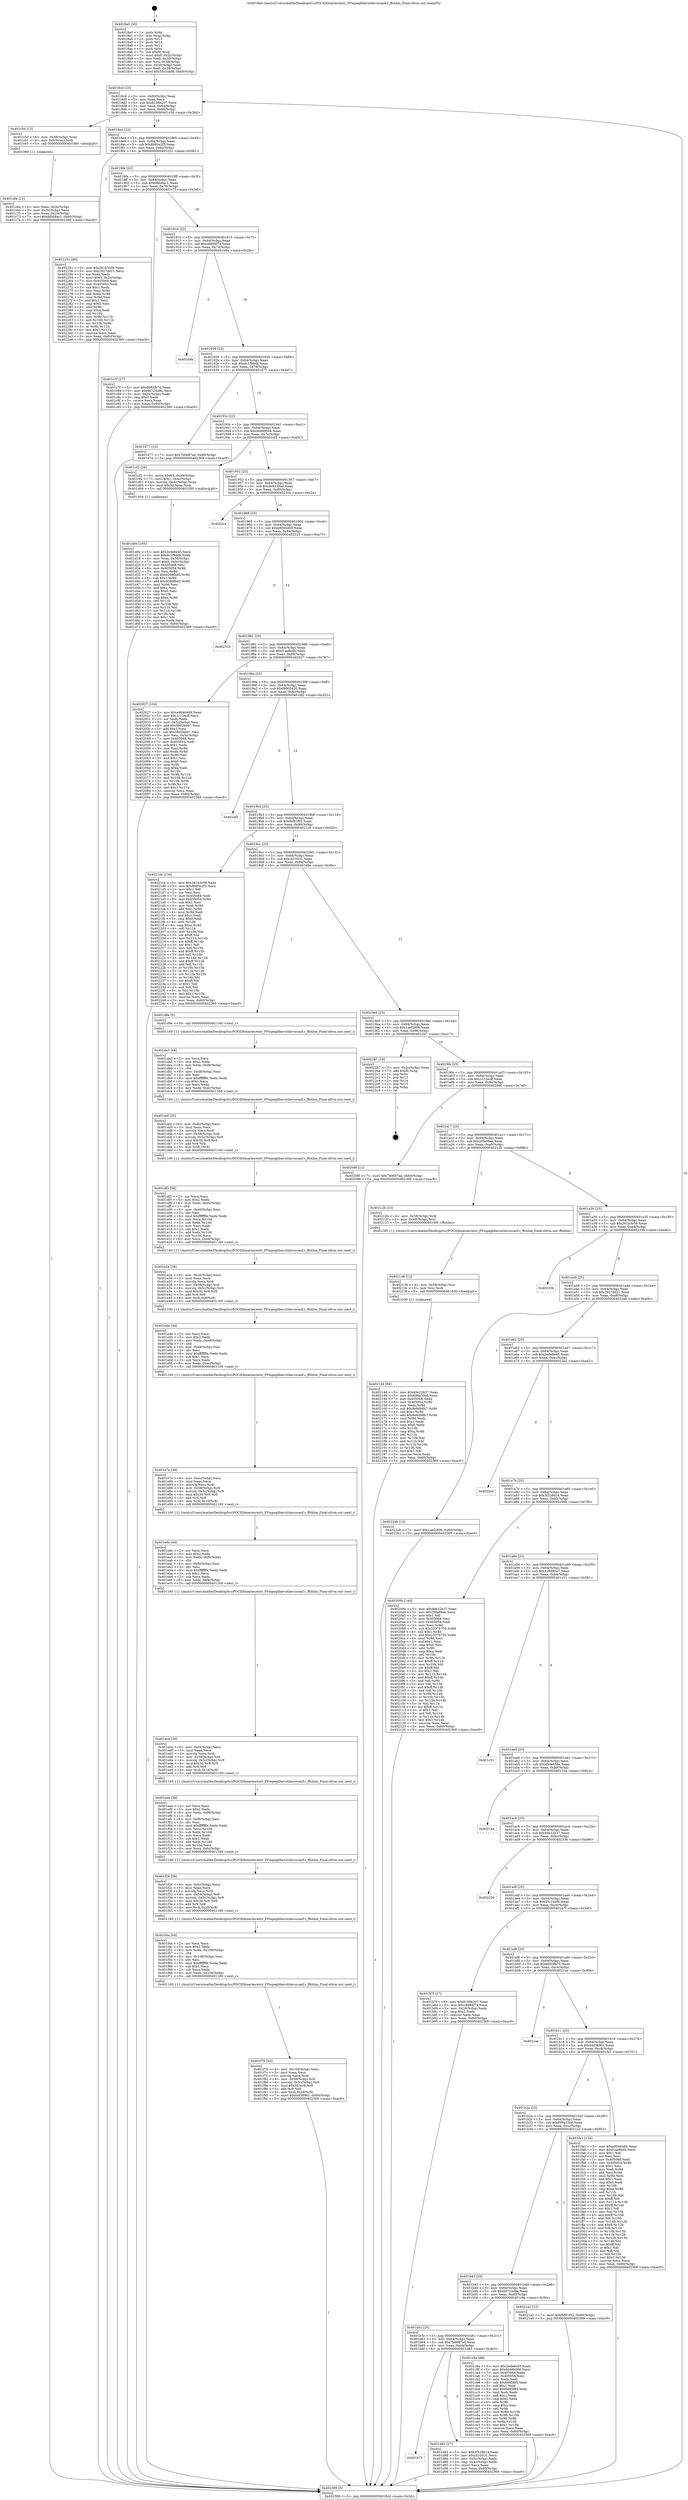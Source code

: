 digraph "0x4018a0" {
  label = "0x4018a0 (/mnt/c/Users/mathe/Desktop/tcc/POCII/binaries/extr_FFmpeglibavutilavsscanf.c_ffshlim_Final-ollvm.out::main(0))"
  labelloc = "t"
  node[shape=record]

  Entry [label="",width=0.3,height=0.3,shape=circle,fillcolor=black,style=filled]
  "0x4018cd" [label="{
     0x4018cd [23]\l
     | [instrs]\l
     &nbsp;&nbsp;0x4018cd \<+3\>: mov -0x60(%rbp),%eax\l
     &nbsp;&nbsp;0x4018d0 \<+2\>: mov %eax,%ecx\l
     &nbsp;&nbsp;0x4018d2 \<+6\>: sub $0x8108e207,%ecx\l
     &nbsp;&nbsp;0x4018d8 \<+3\>: mov %eax,-0x64(%rbp)\l
     &nbsp;&nbsp;0x4018db \<+3\>: mov %ecx,-0x68(%rbp)\l
     &nbsp;&nbsp;0x4018de \<+6\>: je 0000000000401c5d \<main+0x3bd\>\l
  }"]
  "0x401c5d" [label="{
     0x401c5d [13]\l
     | [instrs]\l
     &nbsp;&nbsp;0x401c5d \<+4\>: mov -0x38(%rbp),%rax\l
     &nbsp;&nbsp;0x401c61 \<+4\>: mov 0x8(%rax),%rdi\l
     &nbsp;&nbsp;0x401c65 \<+5\>: call 0000000000401060 \<atoi@plt\>\l
     | [calls]\l
     &nbsp;&nbsp;0x401060 \{1\} (unknown)\l
  }"]
  "0x4018e4" [label="{
     0x4018e4 [22]\l
     | [instrs]\l
     &nbsp;&nbsp;0x4018e4 \<+5\>: jmp 00000000004018e9 \<main+0x49\>\l
     &nbsp;&nbsp;0x4018e9 \<+3\>: mov -0x64(%rbp),%eax\l
     &nbsp;&nbsp;0x4018ec \<+5\>: sub $0x8983e2f3,%eax\l
     &nbsp;&nbsp;0x4018f1 \<+3\>: mov %eax,-0x6c(%rbp)\l
     &nbsp;&nbsp;0x4018f4 \<+6\>: je 0000000000402251 \<main+0x9b1\>\l
  }"]
  Exit [label="",width=0.3,height=0.3,shape=circle,fillcolor=black,style=filled,peripheries=2]
  "0x402251" [label="{
     0x402251 [90]\l
     | [instrs]\l
     &nbsp;&nbsp;0x402251 \<+5\>: mov $0x261b3c09,%eax\l
     &nbsp;&nbsp;0x402256 \<+5\>: mov $0x2927dd21,%ecx\l
     &nbsp;&nbsp;0x40225b \<+2\>: xor %edx,%edx\l
     &nbsp;&nbsp;0x40225d \<+7\>: movl $0x0,-0x2c(%rbp)\l
     &nbsp;&nbsp;0x402264 \<+7\>: mov 0x405068,%esi\l
     &nbsp;&nbsp;0x40226b \<+7\>: mov 0x405054,%edi\l
     &nbsp;&nbsp;0x402272 \<+3\>: sub $0x1,%edx\l
     &nbsp;&nbsp;0x402275 \<+3\>: mov %esi,%r8d\l
     &nbsp;&nbsp;0x402278 \<+3\>: add %edx,%r8d\l
     &nbsp;&nbsp;0x40227b \<+4\>: imul %r8d,%esi\l
     &nbsp;&nbsp;0x40227f \<+3\>: and $0x1,%esi\l
     &nbsp;&nbsp;0x402282 \<+3\>: cmp $0x0,%esi\l
     &nbsp;&nbsp;0x402285 \<+4\>: sete %r9b\l
     &nbsp;&nbsp;0x402289 \<+3\>: cmp $0xa,%edi\l
     &nbsp;&nbsp;0x40228c \<+4\>: setl %r10b\l
     &nbsp;&nbsp;0x402290 \<+3\>: mov %r9b,%r11b\l
     &nbsp;&nbsp;0x402293 \<+3\>: and %r10b,%r11b\l
     &nbsp;&nbsp;0x402296 \<+3\>: xor %r10b,%r9b\l
     &nbsp;&nbsp;0x402299 \<+3\>: or %r9b,%r11b\l
     &nbsp;&nbsp;0x40229c \<+4\>: test $0x1,%r11b\l
     &nbsp;&nbsp;0x4022a0 \<+3\>: cmovne %ecx,%eax\l
     &nbsp;&nbsp;0x4022a3 \<+3\>: mov %eax,-0x60(%rbp)\l
     &nbsp;&nbsp;0x4022a6 \<+5\>: jmp 0000000000402369 \<main+0xac9\>\l
  }"]
  "0x4018fa" [label="{
     0x4018fa [22]\l
     | [instrs]\l
     &nbsp;&nbsp;0x4018fa \<+5\>: jmp 00000000004018ff \<main+0x5f\>\l
     &nbsp;&nbsp;0x4018ff \<+3\>: mov -0x64(%rbp),%eax\l
     &nbsp;&nbsp;0x401902 \<+5\>: sub $0xbfbb8ac1,%eax\l
     &nbsp;&nbsp;0x401907 \<+3\>: mov %eax,-0x70(%rbp)\l
     &nbsp;&nbsp;0x40190a \<+6\>: je 0000000000401c7f \<main+0x3df\>\l
  }"]
  "0x402144" [label="{
     0x402144 [94]\l
     | [instrs]\l
     &nbsp;&nbsp;0x402144 \<+5\>: mov $0x49e22b37,%eax\l
     &nbsp;&nbsp;0x402149 \<+5\>: mov $0x696a33cd,%ecx\l
     &nbsp;&nbsp;0x40214e \<+7\>: mov 0x405068,%edx\l
     &nbsp;&nbsp;0x402155 \<+8\>: mov 0x405054,%r8d\l
     &nbsp;&nbsp;0x40215d \<+3\>: mov %edx,%r9d\l
     &nbsp;&nbsp;0x402160 \<+7\>: sub $0x8e8d98b7,%r9d\l
     &nbsp;&nbsp;0x402167 \<+4\>: sub $0x1,%r9d\l
     &nbsp;&nbsp;0x40216b \<+7\>: add $0x8e8d98b7,%r9d\l
     &nbsp;&nbsp;0x402172 \<+4\>: imul %r9d,%edx\l
     &nbsp;&nbsp;0x402176 \<+3\>: and $0x1,%edx\l
     &nbsp;&nbsp;0x402179 \<+3\>: cmp $0x0,%edx\l
     &nbsp;&nbsp;0x40217c \<+4\>: sete %r10b\l
     &nbsp;&nbsp;0x402180 \<+4\>: cmp $0xa,%r8d\l
     &nbsp;&nbsp;0x402184 \<+4\>: setl %r11b\l
     &nbsp;&nbsp;0x402188 \<+3\>: mov %r10b,%bl\l
     &nbsp;&nbsp;0x40218b \<+3\>: and %r11b,%bl\l
     &nbsp;&nbsp;0x40218e \<+3\>: xor %r11b,%r10b\l
     &nbsp;&nbsp;0x402191 \<+3\>: or %r10b,%bl\l
     &nbsp;&nbsp;0x402194 \<+3\>: test $0x1,%bl\l
     &nbsp;&nbsp;0x402197 \<+3\>: cmovne %ecx,%eax\l
     &nbsp;&nbsp;0x40219a \<+3\>: mov %eax,-0x60(%rbp)\l
     &nbsp;&nbsp;0x40219d \<+5\>: jmp 0000000000402369 \<main+0xac9\>\l
  }"]
  "0x401c7f" [label="{
     0x401c7f [27]\l
     | [instrs]\l
     &nbsp;&nbsp;0x401c7f \<+5\>: mov $0x6083fb70,%eax\l
     &nbsp;&nbsp;0x401c84 \<+5\>: mov $0x6d724d9e,%ecx\l
     &nbsp;&nbsp;0x401c89 \<+3\>: mov -0x24(%rbp),%edx\l
     &nbsp;&nbsp;0x401c8c \<+3\>: cmp $0x0,%edx\l
     &nbsp;&nbsp;0x401c8f \<+3\>: cmove %ecx,%eax\l
     &nbsp;&nbsp;0x401c92 \<+3\>: mov %eax,-0x60(%rbp)\l
     &nbsp;&nbsp;0x401c95 \<+5\>: jmp 0000000000402369 \<main+0xac9\>\l
  }"]
  "0x401910" [label="{
     0x401910 [22]\l
     | [instrs]\l
     &nbsp;&nbsp;0x401910 \<+5\>: jmp 0000000000401915 \<main+0x75\>\l
     &nbsp;&nbsp;0x401915 \<+3\>: mov -0x64(%rbp),%eax\l
     &nbsp;&nbsp;0x401918 \<+5\>: sub $0xc8888f74,%eax\l
     &nbsp;&nbsp;0x40191d \<+3\>: mov %eax,-0x74(%rbp)\l
     &nbsp;&nbsp;0x401920 \<+6\>: je 0000000000401b9a \<main+0x2fa\>\l
  }"]
  "0x402138" [label="{
     0x402138 [12]\l
     | [instrs]\l
     &nbsp;&nbsp;0x402138 \<+4\>: mov -0x58(%rbp),%rsi\l
     &nbsp;&nbsp;0x40213c \<+3\>: mov %rsi,%rdi\l
     &nbsp;&nbsp;0x40213f \<+5\>: call 0000000000401030 \<free@plt\>\l
     | [calls]\l
     &nbsp;&nbsp;0x401030 \{1\} (unknown)\l
  }"]
  "0x401b9a" [label="{
     0x401b9a\l
  }", style=dashed]
  "0x401926" [label="{
     0x401926 [22]\l
     | [instrs]\l
     &nbsp;&nbsp;0x401926 \<+5\>: jmp 000000000040192b \<main+0x8b\>\l
     &nbsp;&nbsp;0x40192b \<+3\>: mov -0x64(%rbp),%eax\l
     &nbsp;&nbsp;0x40192e \<+5\>: sub $0xdc1f9ddb,%eax\l
     &nbsp;&nbsp;0x401933 \<+3\>: mov %eax,-0x78(%rbp)\l
     &nbsp;&nbsp;0x401936 \<+6\>: je 0000000000401d77 \<main+0x4d7\>\l
  }"]
  "0x401f76" [label="{
     0x401f76 [43]\l
     | [instrs]\l
     &nbsp;&nbsp;0x401f76 \<+6\>: mov -0x104(%rbp),%ecx\l
     &nbsp;&nbsp;0x401f7c \<+3\>: imul %eax,%ecx\l
     &nbsp;&nbsp;0x401f7f \<+3\>: movslq %ecx,%rdi\l
     &nbsp;&nbsp;0x401f82 \<+4\>: mov -0x58(%rbp),%r8\l
     &nbsp;&nbsp;0x401f86 \<+4\>: movslq -0x5c(%rbp),%r9\l
     &nbsp;&nbsp;0x401f8a \<+4\>: imul $0x30,%r9,%r9\l
     &nbsp;&nbsp;0x401f8e \<+3\>: add %r9,%r8\l
     &nbsp;&nbsp;0x401f91 \<+4\>: mov %rdi,0x28(%r8)\l
     &nbsp;&nbsp;0x401f95 \<+7\>: movl $0x64f38961,-0x60(%rbp)\l
     &nbsp;&nbsp;0x401f9c \<+5\>: jmp 0000000000402369 \<main+0xac9\>\l
  }"]
  "0x401d77" [label="{
     0x401d77 [12]\l
     | [instrs]\l
     &nbsp;&nbsp;0x401d77 \<+7\>: movl $0x7b0687ad,-0x60(%rbp)\l
     &nbsp;&nbsp;0x401d7e \<+5\>: jmp 0000000000402369 \<main+0xac9\>\l
  }"]
  "0x40193c" [label="{
     0x40193c [22]\l
     | [instrs]\l
     &nbsp;&nbsp;0x40193c \<+5\>: jmp 0000000000401941 \<main+0xa1\>\l
     &nbsp;&nbsp;0x401941 \<+3\>: mov -0x64(%rbp),%eax\l
     &nbsp;&nbsp;0x401944 \<+5\>: sub $0xdd48b008,%eax\l
     &nbsp;&nbsp;0x401949 \<+3\>: mov %eax,-0x7c(%rbp)\l
     &nbsp;&nbsp;0x40194c \<+6\>: je 0000000000401cf2 \<main+0x452\>\l
  }"]
  "0x401f4a" [label="{
     0x401f4a [44]\l
     | [instrs]\l
     &nbsp;&nbsp;0x401f4a \<+2\>: xor %ecx,%ecx\l
     &nbsp;&nbsp;0x401f4c \<+5\>: mov $0x2,%edx\l
     &nbsp;&nbsp;0x401f51 \<+6\>: mov %edx,-0x100(%rbp)\l
     &nbsp;&nbsp;0x401f57 \<+1\>: cltd\l
     &nbsp;&nbsp;0x401f58 \<+6\>: mov -0x100(%rbp),%esi\l
     &nbsp;&nbsp;0x401f5e \<+2\>: idiv %esi\l
     &nbsp;&nbsp;0x401f60 \<+6\>: imul $0xfffffffe,%edx,%edx\l
     &nbsp;&nbsp;0x401f66 \<+3\>: sub $0x1,%ecx\l
     &nbsp;&nbsp;0x401f69 \<+2\>: sub %ecx,%edx\l
     &nbsp;&nbsp;0x401f6b \<+6\>: mov %edx,-0x104(%rbp)\l
     &nbsp;&nbsp;0x401f71 \<+5\>: call 0000000000401160 \<next_i\>\l
     | [calls]\l
     &nbsp;&nbsp;0x401160 \{1\} (/mnt/c/Users/mathe/Desktop/tcc/POCII/binaries/extr_FFmpeglibavutilavsscanf.c_ffshlim_Final-ollvm.out::next_i)\l
  }"]
  "0x401cf2" [label="{
     0x401cf2 [28]\l
     | [instrs]\l
     &nbsp;&nbsp;0x401cf2 \<+8\>: movq $0x64,-0x48(%rbp)\l
     &nbsp;&nbsp;0x401cfa \<+7\>: movl $0x1,-0x4c(%rbp)\l
     &nbsp;&nbsp;0x401d01 \<+4\>: movslq -0x4c(%rbp),%rax\l
     &nbsp;&nbsp;0x401d05 \<+4\>: imul $0x30,%rax,%rdi\l
     &nbsp;&nbsp;0x401d09 \<+5\>: call 0000000000401050 \<malloc@plt\>\l
     | [calls]\l
     &nbsp;&nbsp;0x401050 \{1\} (unknown)\l
  }"]
  "0x401952" [label="{
     0x401952 [22]\l
     | [instrs]\l
     &nbsp;&nbsp;0x401952 \<+5\>: jmp 0000000000401957 \<main+0xb7\>\l
     &nbsp;&nbsp;0x401957 \<+3\>: mov -0x64(%rbp),%eax\l
     &nbsp;&nbsp;0x40195a \<+5\>: sub $0xde9336ad,%eax\l
     &nbsp;&nbsp;0x40195f \<+3\>: mov %eax,-0x80(%rbp)\l
     &nbsp;&nbsp;0x401962 \<+6\>: je 00000000004022ca \<main+0xa2a\>\l
  }"]
  "0x401f26" [label="{
     0x401f26 [36]\l
     | [instrs]\l
     &nbsp;&nbsp;0x401f26 \<+6\>: mov -0xfc(%rbp),%ecx\l
     &nbsp;&nbsp;0x401f2c \<+3\>: imul %eax,%ecx\l
     &nbsp;&nbsp;0x401f2f \<+3\>: movslq %ecx,%rdi\l
     &nbsp;&nbsp;0x401f32 \<+4\>: mov -0x58(%rbp),%r8\l
     &nbsp;&nbsp;0x401f36 \<+4\>: movslq -0x5c(%rbp),%r9\l
     &nbsp;&nbsp;0x401f3a \<+4\>: imul $0x30,%r9,%r9\l
     &nbsp;&nbsp;0x401f3e \<+3\>: add %r9,%r8\l
     &nbsp;&nbsp;0x401f41 \<+4\>: mov %rdi,0x20(%r8)\l
     &nbsp;&nbsp;0x401f45 \<+5\>: call 0000000000401160 \<next_i\>\l
     | [calls]\l
     &nbsp;&nbsp;0x401160 \{1\} (/mnt/c/Users/mathe/Desktop/tcc/POCII/binaries/extr_FFmpeglibavutilavsscanf.c_ffshlim_Final-ollvm.out::next_i)\l
  }"]
  "0x4022ca" [label="{
     0x4022ca\l
  }", style=dashed]
  "0x401968" [label="{
     0x401968 [25]\l
     | [instrs]\l
     &nbsp;&nbsp;0x401968 \<+5\>: jmp 000000000040196d \<main+0xcd\>\l
     &nbsp;&nbsp;0x40196d \<+3\>: mov -0x64(%rbp),%eax\l
     &nbsp;&nbsp;0x401970 \<+5\>: sub $0xe8046469,%eax\l
     &nbsp;&nbsp;0x401975 \<+6\>: mov %eax,-0x84(%rbp)\l
     &nbsp;&nbsp;0x40197b \<+6\>: je 0000000000402315 \<main+0xa75\>\l
  }"]
  "0x401eee" [label="{
     0x401eee [56]\l
     | [instrs]\l
     &nbsp;&nbsp;0x401eee \<+2\>: xor %ecx,%ecx\l
     &nbsp;&nbsp;0x401ef0 \<+5\>: mov $0x2,%edx\l
     &nbsp;&nbsp;0x401ef5 \<+6\>: mov %edx,-0xf8(%rbp)\l
     &nbsp;&nbsp;0x401efb \<+1\>: cltd\l
     &nbsp;&nbsp;0x401efc \<+6\>: mov -0xf8(%rbp),%esi\l
     &nbsp;&nbsp;0x401f02 \<+2\>: idiv %esi\l
     &nbsp;&nbsp;0x401f04 \<+6\>: imul $0xfffffffe,%edx,%edx\l
     &nbsp;&nbsp;0x401f0a \<+3\>: mov %ecx,%r10d\l
     &nbsp;&nbsp;0x401f0d \<+3\>: sub %edx,%r10d\l
     &nbsp;&nbsp;0x401f10 \<+2\>: mov %ecx,%edx\l
     &nbsp;&nbsp;0x401f12 \<+3\>: sub $0x1,%edx\l
     &nbsp;&nbsp;0x401f15 \<+3\>: add %edx,%r10d\l
     &nbsp;&nbsp;0x401f18 \<+3\>: sub %r10d,%ecx\l
     &nbsp;&nbsp;0x401f1b \<+6\>: mov %ecx,-0xfc(%rbp)\l
     &nbsp;&nbsp;0x401f21 \<+5\>: call 0000000000401160 \<next_i\>\l
     | [calls]\l
     &nbsp;&nbsp;0x401160 \{1\} (/mnt/c/Users/mathe/Desktop/tcc/POCII/binaries/extr_FFmpeglibavutilavsscanf.c_ffshlim_Final-ollvm.out::next_i)\l
  }"]
  "0x402315" [label="{
     0x402315\l
  }", style=dashed]
  "0x401981" [label="{
     0x401981 [25]\l
     | [instrs]\l
     &nbsp;&nbsp;0x401981 \<+5\>: jmp 0000000000401986 \<main+0xe6\>\l
     &nbsp;&nbsp;0x401986 \<+3\>: mov -0x64(%rbp),%eax\l
     &nbsp;&nbsp;0x401989 \<+5\>: sub $0xf1ae8e4b,%eax\l
     &nbsp;&nbsp;0x40198e \<+6\>: mov %eax,-0x88(%rbp)\l
     &nbsp;&nbsp;0x401994 \<+6\>: je 0000000000402027 \<main+0x787\>\l
  }"]
  "0x401eca" [label="{
     0x401eca [36]\l
     | [instrs]\l
     &nbsp;&nbsp;0x401eca \<+6\>: mov -0xf4(%rbp),%ecx\l
     &nbsp;&nbsp;0x401ed0 \<+3\>: imul %eax,%ecx\l
     &nbsp;&nbsp;0x401ed3 \<+3\>: movslq %ecx,%rdi\l
     &nbsp;&nbsp;0x401ed6 \<+4\>: mov -0x58(%rbp),%r8\l
     &nbsp;&nbsp;0x401eda \<+4\>: movslq -0x5c(%rbp),%r9\l
     &nbsp;&nbsp;0x401ede \<+4\>: imul $0x30,%r9,%r9\l
     &nbsp;&nbsp;0x401ee2 \<+3\>: add %r9,%r8\l
     &nbsp;&nbsp;0x401ee5 \<+4\>: mov %rdi,0x18(%r8)\l
     &nbsp;&nbsp;0x401ee9 \<+5\>: call 0000000000401160 \<next_i\>\l
     | [calls]\l
     &nbsp;&nbsp;0x401160 \{1\} (/mnt/c/Users/mathe/Desktop/tcc/POCII/binaries/extr_FFmpeglibavutilavsscanf.c_ffshlim_Final-ollvm.out::next_i)\l
  }"]
  "0x402027" [label="{
     0x402027 [104]\l
     | [instrs]\l
     &nbsp;&nbsp;0x402027 \<+5\>: mov $0xe8046469,%eax\l
     &nbsp;&nbsp;0x40202c \<+5\>: mov $0x1c12ecff,%ecx\l
     &nbsp;&nbsp;0x402031 \<+2\>: xor %edx,%edx\l
     &nbsp;&nbsp;0x402033 \<+3\>: mov -0x5c(%rbp),%esi\l
     &nbsp;&nbsp;0x402036 \<+6\>: add $0x5b02bbb7,%esi\l
     &nbsp;&nbsp;0x40203c \<+3\>: add $0x1,%esi\l
     &nbsp;&nbsp;0x40203f \<+6\>: sub $0x5b02bbb7,%esi\l
     &nbsp;&nbsp;0x402045 \<+3\>: mov %esi,-0x5c(%rbp)\l
     &nbsp;&nbsp;0x402048 \<+7\>: mov 0x405068,%esi\l
     &nbsp;&nbsp;0x40204f \<+7\>: mov 0x405054,%edi\l
     &nbsp;&nbsp;0x402056 \<+3\>: sub $0x1,%edx\l
     &nbsp;&nbsp;0x402059 \<+3\>: mov %esi,%r8d\l
     &nbsp;&nbsp;0x40205c \<+3\>: add %edx,%r8d\l
     &nbsp;&nbsp;0x40205f \<+4\>: imul %r8d,%esi\l
     &nbsp;&nbsp;0x402063 \<+3\>: and $0x1,%esi\l
     &nbsp;&nbsp;0x402066 \<+3\>: cmp $0x0,%esi\l
     &nbsp;&nbsp;0x402069 \<+4\>: sete %r9b\l
     &nbsp;&nbsp;0x40206d \<+3\>: cmp $0xa,%edi\l
     &nbsp;&nbsp;0x402070 \<+4\>: setl %r10b\l
     &nbsp;&nbsp;0x402074 \<+3\>: mov %r9b,%r11b\l
     &nbsp;&nbsp;0x402077 \<+3\>: and %r10b,%r11b\l
     &nbsp;&nbsp;0x40207a \<+3\>: xor %r10b,%r9b\l
     &nbsp;&nbsp;0x40207d \<+3\>: or %r9b,%r11b\l
     &nbsp;&nbsp;0x402080 \<+4\>: test $0x1,%r11b\l
     &nbsp;&nbsp;0x402084 \<+3\>: cmovne %ecx,%eax\l
     &nbsp;&nbsp;0x402087 \<+3\>: mov %eax,-0x60(%rbp)\l
     &nbsp;&nbsp;0x40208a \<+5\>: jmp 0000000000402369 \<main+0xac9\>\l
  }"]
  "0x40199a" [label="{
     0x40199a [25]\l
     | [instrs]\l
     &nbsp;&nbsp;0x40199a \<+5\>: jmp 000000000040199f \<main+0xff\>\l
     &nbsp;&nbsp;0x40199f \<+3\>: mov -0x64(%rbp),%eax\l
     &nbsp;&nbsp;0x4019a2 \<+5\>: sub $0xf9905420,%eax\l
     &nbsp;&nbsp;0x4019a7 \<+6\>: mov %eax,-0x8c(%rbp)\l
     &nbsp;&nbsp;0x4019ad \<+6\>: je 0000000000401bf2 \<main+0x352\>\l
  }"]
  "0x401e9e" [label="{
     0x401e9e [44]\l
     | [instrs]\l
     &nbsp;&nbsp;0x401e9e \<+2\>: xor %ecx,%ecx\l
     &nbsp;&nbsp;0x401ea0 \<+5\>: mov $0x2,%edx\l
     &nbsp;&nbsp;0x401ea5 \<+6\>: mov %edx,-0xf0(%rbp)\l
     &nbsp;&nbsp;0x401eab \<+1\>: cltd\l
     &nbsp;&nbsp;0x401eac \<+6\>: mov -0xf0(%rbp),%esi\l
     &nbsp;&nbsp;0x401eb2 \<+2\>: idiv %esi\l
     &nbsp;&nbsp;0x401eb4 \<+6\>: imul $0xfffffffe,%edx,%edx\l
     &nbsp;&nbsp;0x401eba \<+3\>: sub $0x1,%ecx\l
     &nbsp;&nbsp;0x401ebd \<+2\>: sub %ecx,%edx\l
     &nbsp;&nbsp;0x401ebf \<+6\>: mov %edx,-0xf4(%rbp)\l
     &nbsp;&nbsp;0x401ec5 \<+5\>: call 0000000000401160 \<next_i\>\l
     | [calls]\l
     &nbsp;&nbsp;0x401160 \{1\} (/mnt/c/Users/mathe/Desktop/tcc/POCII/binaries/extr_FFmpeglibavutilavsscanf.c_ffshlim_Final-ollvm.out::next_i)\l
  }"]
  "0x401bf2" [label="{
     0x401bf2\l
  }", style=dashed]
  "0x4019b3" [label="{
     0x4019b3 [25]\l
     | [instrs]\l
     &nbsp;&nbsp;0x4019b3 \<+5\>: jmp 00000000004019b8 \<main+0x118\>\l
     &nbsp;&nbsp;0x4019b8 \<+3\>: mov -0x64(%rbp),%eax\l
     &nbsp;&nbsp;0x4019bb \<+5\>: sub $0xfbf81f02,%eax\l
     &nbsp;&nbsp;0x4019c0 \<+6\>: mov %eax,-0x90(%rbp)\l
     &nbsp;&nbsp;0x4019c6 \<+6\>: je 00000000004021cb \<main+0x92b\>\l
  }"]
  "0x401e7a" [label="{
     0x401e7a [36]\l
     | [instrs]\l
     &nbsp;&nbsp;0x401e7a \<+6\>: mov -0xec(%rbp),%ecx\l
     &nbsp;&nbsp;0x401e80 \<+3\>: imul %eax,%ecx\l
     &nbsp;&nbsp;0x401e83 \<+3\>: movslq %ecx,%rdi\l
     &nbsp;&nbsp;0x401e86 \<+4\>: mov -0x58(%rbp),%r8\l
     &nbsp;&nbsp;0x401e8a \<+4\>: movslq -0x5c(%rbp),%r9\l
     &nbsp;&nbsp;0x401e8e \<+4\>: imul $0x30,%r9,%r9\l
     &nbsp;&nbsp;0x401e92 \<+3\>: add %r9,%r8\l
     &nbsp;&nbsp;0x401e95 \<+4\>: mov %rdi,0x10(%r8)\l
     &nbsp;&nbsp;0x401e99 \<+5\>: call 0000000000401160 \<next_i\>\l
     | [calls]\l
     &nbsp;&nbsp;0x401160 \{1\} (/mnt/c/Users/mathe/Desktop/tcc/POCII/binaries/extr_FFmpeglibavutilavsscanf.c_ffshlim_Final-ollvm.out::next_i)\l
  }"]
  "0x4021cb" [label="{
     0x4021cb [134]\l
     | [instrs]\l
     &nbsp;&nbsp;0x4021cb \<+5\>: mov $0x261b3c09,%eax\l
     &nbsp;&nbsp;0x4021d0 \<+5\>: mov $0x8983e2f3,%ecx\l
     &nbsp;&nbsp;0x4021d5 \<+2\>: mov $0x1,%dl\l
     &nbsp;&nbsp;0x4021d7 \<+2\>: xor %esi,%esi\l
     &nbsp;&nbsp;0x4021d9 \<+7\>: mov 0x405068,%edi\l
     &nbsp;&nbsp;0x4021e0 \<+8\>: mov 0x405054,%r8d\l
     &nbsp;&nbsp;0x4021e8 \<+3\>: sub $0x1,%esi\l
     &nbsp;&nbsp;0x4021eb \<+3\>: mov %edi,%r9d\l
     &nbsp;&nbsp;0x4021ee \<+3\>: add %esi,%r9d\l
     &nbsp;&nbsp;0x4021f1 \<+4\>: imul %r9d,%edi\l
     &nbsp;&nbsp;0x4021f5 \<+3\>: and $0x1,%edi\l
     &nbsp;&nbsp;0x4021f8 \<+3\>: cmp $0x0,%edi\l
     &nbsp;&nbsp;0x4021fb \<+4\>: sete %r10b\l
     &nbsp;&nbsp;0x4021ff \<+4\>: cmp $0xa,%r8d\l
     &nbsp;&nbsp;0x402203 \<+4\>: setl %r11b\l
     &nbsp;&nbsp;0x402207 \<+3\>: mov %r10b,%bl\l
     &nbsp;&nbsp;0x40220a \<+3\>: xor $0xff,%bl\l
     &nbsp;&nbsp;0x40220d \<+3\>: mov %r11b,%r14b\l
     &nbsp;&nbsp;0x402210 \<+4\>: xor $0xff,%r14b\l
     &nbsp;&nbsp;0x402214 \<+3\>: xor $0x1,%dl\l
     &nbsp;&nbsp;0x402217 \<+3\>: mov %bl,%r15b\l
     &nbsp;&nbsp;0x40221a \<+4\>: and $0xff,%r15b\l
     &nbsp;&nbsp;0x40221e \<+3\>: and %dl,%r10b\l
     &nbsp;&nbsp;0x402221 \<+3\>: mov %r14b,%r12b\l
     &nbsp;&nbsp;0x402224 \<+4\>: and $0xff,%r12b\l
     &nbsp;&nbsp;0x402228 \<+3\>: and %dl,%r11b\l
     &nbsp;&nbsp;0x40222b \<+3\>: or %r10b,%r15b\l
     &nbsp;&nbsp;0x40222e \<+3\>: or %r11b,%r12b\l
     &nbsp;&nbsp;0x402231 \<+3\>: xor %r12b,%r15b\l
     &nbsp;&nbsp;0x402234 \<+3\>: or %r14b,%bl\l
     &nbsp;&nbsp;0x402237 \<+3\>: xor $0xff,%bl\l
     &nbsp;&nbsp;0x40223a \<+3\>: or $0x1,%dl\l
     &nbsp;&nbsp;0x40223d \<+2\>: and %dl,%bl\l
     &nbsp;&nbsp;0x40223f \<+3\>: or %bl,%r15b\l
     &nbsp;&nbsp;0x402242 \<+4\>: test $0x1,%r15b\l
     &nbsp;&nbsp;0x402246 \<+3\>: cmovne %ecx,%eax\l
     &nbsp;&nbsp;0x402249 \<+3\>: mov %eax,-0x60(%rbp)\l
     &nbsp;&nbsp;0x40224c \<+5\>: jmp 0000000000402369 \<main+0xac9\>\l
  }"]
  "0x4019cc" [label="{
     0x4019cc [25]\l
     | [instrs]\l
     &nbsp;&nbsp;0x4019cc \<+5\>: jmp 00000000004019d1 \<main+0x131\>\l
     &nbsp;&nbsp;0x4019d1 \<+3\>: mov -0x64(%rbp),%eax\l
     &nbsp;&nbsp;0x4019d4 \<+5\>: sub $0xcb10531,%eax\l
     &nbsp;&nbsp;0x4019d9 \<+6\>: mov %eax,-0x94(%rbp)\l
     &nbsp;&nbsp;0x4019df \<+6\>: je 0000000000401d9e \<main+0x4fe\>\l
  }"]
  "0x401e4e" [label="{
     0x401e4e [44]\l
     | [instrs]\l
     &nbsp;&nbsp;0x401e4e \<+2\>: xor %ecx,%ecx\l
     &nbsp;&nbsp;0x401e50 \<+5\>: mov $0x2,%edx\l
     &nbsp;&nbsp;0x401e55 \<+6\>: mov %edx,-0xe8(%rbp)\l
     &nbsp;&nbsp;0x401e5b \<+1\>: cltd\l
     &nbsp;&nbsp;0x401e5c \<+6\>: mov -0xe8(%rbp),%esi\l
     &nbsp;&nbsp;0x401e62 \<+2\>: idiv %esi\l
     &nbsp;&nbsp;0x401e64 \<+6\>: imul $0xfffffffe,%edx,%edx\l
     &nbsp;&nbsp;0x401e6a \<+3\>: sub $0x1,%ecx\l
     &nbsp;&nbsp;0x401e6d \<+2\>: sub %ecx,%edx\l
     &nbsp;&nbsp;0x401e6f \<+6\>: mov %edx,-0xec(%rbp)\l
     &nbsp;&nbsp;0x401e75 \<+5\>: call 0000000000401160 \<next_i\>\l
     | [calls]\l
     &nbsp;&nbsp;0x401160 \{1\} (/mnt/c/Users/mathe/Desktop/tcc/POCII/binaries/extr_FFmpeglibavutilavsscanf.c_ffshlim_Final-ollvm.out::next_i)\l
  }"]
  "0x401d9e" [label="{
     0x401d9e [5]\l
     | [instrs]\l
     &nbsp;&nbsp;0x401d9e \<+5\>: call 0000000000401160 \<next_i\>\l
     | [calls]\l
     &nbsp;&nbsp;0x401160 \{1\} (/mnt/c/Users/mathe/Desktop/tcc/POCII/binaries/extr_FFmpeglibavutilavsscanf.c_ffshlim_Final-ollvm.out::next_i)\l
  }"]
  "0x4019e5" [label="{
     0x4019e5 [25]\l
     | [instrs]\l
     &nbsp;&nbsp;0x4019e5 \<+5\>: jmp 00000000004019ea \<main+0x14a\>\l
     &nbsp;&nbsp;0x4019ea \<+3\>: mov -0x64(%rbp),%eax\l
     &nbsp;&nbsp;0x4019ed \<+5\>: sub $0x1aef2806,%eax\l
     &nbsp;&nbsp;0x4019f2 \<+6\>: mov %eax,-0x98(%rbp)\l
     &nbsp;&nbsp;0x4019f8 \<+6\>: je 00000000004022b7 \<main+0xa17\>\l
  }"]
  "0x401e2a" [label="{
     0x401e2a [36]\l
     | [instrs]\l
     &nbsp;&nbsp;0x401e2a \<+6\>: mov -0xe4(%rbp),%ecx\l
     &nbsp;&nbsp;0x401e30 \<+3\>: imul %eax,%ecx\l
     &nbsp;&nbsp;0x401e33 \<+3\>: movslq %ecx,%rdi\l
     &nbsp;&nbsp;0x401e36 \<+4\>: mov -0x58(%rbp),%r8\l
     &nbsp;&nbsp;0x401e3a \<+4\>: movslq -0x5c(%rbp),%r9\l
     &nbsp;&nbsp;0x401e3e \<+4\>: imul $0x30,%r9,%r9\l
     &nbsp;&nbsp;0x401e42 \<+3\>: add %r9,%r8\l
     &nbsp;&nbsp;0x401e45 \<+4\>: mov %rdi,0x8(%r8)\l
     &nbsp;&nbsp;0x401e49 \<+5\>: call 0000000000401160 \<next_i\>\l
     | [calls]\l
     &nbsp;&nbsp;0x401160 \{1\} (/mnt/c/Users/mathe/Desktop/tcc/POCII/binaries/extr_FFmpeglibavutilavsscanf.c_ffshlim_Final-ollvm.out::next_i)\l
  }"]
  "0x4022b7" [label="{
     0x4022b7 [19]\l
     | [instrs]\l
     &nbsp;&nbsp;0x4022b7 \<+3\>: mov -0x2c(%rbp),%eax\l
     &nbsp;&nbsp;0x4022ba \<+7\>: add $0xf0,%rsp\l
     &nbsp;&nbsp;0x4022c1 \<+1\>: pop %rbx\l
     &nbsp;&nbsp;0x4022c2 \<+2\>: pop %r12\l
     &nbsp;&nbsp;0x4022c4 \<+2\>: pop %r14\l
     &nbsp;&nbsp;0x4022c6 \<+2\>: pop %r15\l
     &nbsp;&nbsp;0x4022c8 \<+1\>: pop %rbp\l
     &nbsp;&nbsp;0x4022c9 \<+1\>: ret\l
  }"]
  "0x4019fe" [label="{
     0x4019fe [25]\l
     | [instrs]\l
     &nbsp;&nbsp;0x4019fe \<+5\>: jmp 0000000000401a03 \<main+0x163\>\l
     &nbsp;&nbsp;0x401a03 \<+3\>: mov -0x64(%rbp),%eax\l
     &nbsp;&nbsp;0x401a06 \<+5\>: sub $0x1c12ecff,%eax\l
     &nbsp;&nbsp;0x401a0b \<+6\>: mov %eax,-0x9c(%rbp)\l
     &nbsp;&nbsp;0x401a11 \<+6\>: je 000000000040208f \<main+0x7ef\>\l
  }"]
  "0x401df2" [label="{
     0x401df2 [56]\l
     | [instrs]\l
     &nbsp;&nbsp;0x401df2 \<+2\>: xor %ecx,%ecx\l
     &nbsp;&nbsp;0x401df4 \<+5\>: mov $0x2,%edx\l
     &nbsp;&nbsp;0x401df9 \<+6\>: mov %edx,-0xe0(%rbp)\l
     &nbsp;&nbsp;0x401dff \<+1\>: cltd\l
     &nbsp;&nbsp;0x401e00 \<+6\>: mov -0xe0(%rbp),%esi\l
     &nbsp;&nbsp;0x401e06 \<+2\>: idiv %esi\l
     &nbsp;&nbsp;0x401e08 \<+6\>: imul $0xfffffffe,%edx,%edx\l
     &nbsp;&nbsp;0x401e0e \<+3\>: mov %ecx,%r10d\l
     &nbsp;&nbsp;0x401e11 \<+3\>: sub %edx,%r10d\l
     &nbsp;&nbsp;0x401e14 \<+2\>: mov %ecx,%edx\l
     &nbsp;&nbsp;0x401e16 \<+3\>: sub $0x1,%edx\l
     &nbsp;&nbsp;0x401e19 \<+3\>: add %edx,%r10d\l
     &nbsp;&nbsp;0x401e1c \<+3\>: sub %r10d,%ecx\l
     &nbsp;&nbsp;0x401e1f \<+6\>: mov %ecx,-0xe4(%rbp)\l
     &nbsp;&nbsp;0x401e25 \<+5\>: call 0000000000401160 \<next_i\>\l
     | [calls]\l
     &nbsp;&nbsp;0x401160 \{1\} (/mnt/c/Users/mathe/Desktop/tcc/POCII/binaries/extr_FFmpeglibavutilavsscanf.c_ffshlim_Final-ollvm.out::next_i)\l
  }"]
  "0x40208f" [label="{
     0x40208f [12]\l
     | [instrs]\l
     &nbsp;&nbsp;0x40208f \<+7\>: movl $0x7b0687ad,-0x60(%rbp)\l
     &nbsp;&nbsp;0x402096 \<+5\>: jmp 0000000000402369 \<main+0xac9\>\l
  }"]
  "0x401a17" [label="{
     0x401a17 [25]\l
     | [instrs]\l
     &nbsp;&nbsp;0x401a17 \<+5\>: jmp 0000000000401a1c \<main+0x17c\>\l
     &nbsp;&nbsp;0x401a1c \<+3\>: mov -0x64(%rbp),%eax\l
     &nbsp;&nbsp;0x401a1f \<+5\>: sub $0x20fa88ee,%eax\l
     &nbsp;&nbsp;0x401a24 \<+6\>: mov %eax,-0xa0(%rbp)\l
     &nbsp;&nbsp;0x401a2a \<+6\>: je 000000000040212b \<main+0x88b\>\l
  }"]
  "0x401dcf" [label="{
     0x401dcf [35]\l
     | [instrs]\l
     &nbsp;&nbsp;0x401dcf \<+6\>: mov -0xdc(%rbp),%ecx\l
     &nbsp;&nbsp;0x401dd5 \<+3\>: imul %eax,%ecx\l
     &nbsp;&nbsp;0x401dd8 \<+3\>: movslq %ecx,%rdi\l
     &nbsp;&nbsp;0x401ddb \<+4\>: mov -0x58(%rbp),%r8\l
     &nbsp;&nbsp;0x401ddf \<+4\>: movslq -0x5c(%rbp),%r9\l
     &nbsp;&nbsp;0x401de3 \<+4\>: imul $0x30,%r9,%r9\l
     &nbsp;&nbsp;0x401de7 \<+3\>: add %r9,%r8\l
     &nbsp;&nbsp;0x401dea \<+3\>: mov %rdi,(%r8)\l
     &nbsp;&nbsp;0x401ded \<+5\>: call 0000000000401160 \<next_i\>\l
     | [calls]\l
     &nbsp;&nbsp;0x401160 \{1\} (/mnt/c/Users/mathe/Desktop/tcc/POCII/binaries/extr_FFmpeglibavutilavsscanf.c_ffshlim_Final-ollvm.out::next_i)\l
  }"]
  "0x40212b" [label="{
     0x40212b [13]\l
     | [instrs]\l
     &nbsp;&nbsp;0x40212b \<+4\>: mov -0x58(%rbp),%rdi\l
     &nbsp;&nbsp;0x40212f \<+4\>: mov -0x48(%rbp),%rsi\l
     &nbsp;&nbsp;0x402133 \<+5\>: call 00000000004015f0 \<ffshlim\>\l
     | [calls]\l
     &nbsp;&nbsp;0x4015f0 \{1\} (/mnt/c/Users/mathe/Desktop/tcc/POCII/binaries/extr_FFmpeglibavutilavsscanf.c_ffshlim_Final-ollvm.out::ffshlim)\l
  }"]
  "0x401a30" [label="{
     0x401a30 [25]\l
     | [instrs]\l
     &nbsp;&nbsp;0x401a30 \<+5\>: jmp 0000000000401a35 \<main+0x195\>\l
     &nbsp;&nbsp;0x401a35 \<+3\>: mov -0x64(%rbp),%eax\l
     &nbsp;&nbsp;0x401a38 \<+5\>: sub $0x261b3c09,%eax\l
     &nbsp;&nbsp;0x401a3d \<+6\>: mov %eax,-0xa4(%rbp)\l
     &nbsp;&nbsp;0x401a43 \<+6\>: je 000000000040235b \<main+0xabb\>\l
  }"]
  "0x401da3" [label="{
     0x401da3 [44]\l
     | [instrs]\l
     &nbsp;&nbsp;0x401da3 \<+2\>: xor %ecx,%ecx\l
     &nbsp;&nbsp;0x401da5 \<+5\>: mov $0x2,%edx\l
     &nbsp;&nbsp;0x401daa \<+6\>: mov %edx,-0xd8(%rbp)\l
     &nbsp;&nbsp;0x401db0 \<+1\>: cltd\l
     &nbsp;&nbsp;0x401db1 \<+6\>: mov -0xd8(%rbp),%esi\l
     &nbsp;&nbsp;0x401db7 \<+2\>: idiv %esi\l
     &nbsp;&nbsp;0x401db9 \<+6\>: imul $0xfffffffe,%edx,%edx\l
     &nbsp;&nbsp;0x401dbf \<+3\>: sub $0x1,%ecx\l
     &nbsp;&nbsp;0x401dc2 \<+2\>: sub %ecx,%edx\l
     &nbsp;&nbsp;0x401dc4 \<+6\>: mov %edx,-0xdc(%rbp)\l
     &nbsp;&nbsp;0x401dca \<+5\>: call 0000000000401160 \<next_i\>\l
     | [calls]\l
     &nbsp;&nbsp;0x401160 \{1\} (/mnt/c/Users/mathe/Desktop/tcc/POCII/binaries/extr_FFmpeglibavutilavsscanf.c_ffshlim_Final-ollvm.out::next_i)\l
  }"]
  "0x40235b" [label="{
     0x40235b\l
  }", style=dashed]
  "0x401a49" [label="{
     0x401a49 [25]\l
     | [instrs]\l
     &nbsp;&nbsp;0x401a49 \<+5\>: jmp 0000000000401a4e \<main+0x1ae\>\l
     &nbsp;&nbsp;0x401a4e \<+3\>: mov -0x64(%rbp),%eax\l
     &nbsp;&nbsp;0x401a51 \<+5\>: sub $0x2927dd21,%eax\l
     &nbsp;&nbsp;0x401a56 \<+6\>: mov %eax,-0xa8(%rbp)\l
     &nbsp;&nbsp;0x401a5c \<+6\>: je 00000000004022ab \<main+0xa0b\>\l
  }"]
  "0x401b75" [label="{
     0x401b75\l
  }", style=dashed]
  "0x4022ab" [label="{
     0x4022ab [12]\l
     | [instrs]\l
     &nbsp;&nbsp;0x4022ab \<+7\>: movl $0x1aef2806,-0x60(%rbp)\l
     &nbsp;&nbsp;0x4022b2 \<+5\>: jmp 0000000000402369 \<main+0xac9\>\l
  }"]
  "0x401a62" [label="{
     0x401a62 [25]\l
     | [instrs]\l
     &nbsp;&nbsp;0x401a62 \<+5\>: jmp 0000000000401a67 \<main+0x1c7\>\l
     &nbsp;&nbsp;0x401a67 \<+3\>: mov -0x64(%rbp),%eax\l
     &nbsp;&nbsp;0x401a6a \<+5\>: sub $0x2ede6e45,%eax\l
     &nbsp;&nbsp;0x401a6f \<+6\>: mov %eax,-0xac(%rbp)\l
     &nbsp;&nbsp;0x401a75 \<+6\>: je 00000000004022e2 \<main+0xa42\>\l
  }"]
  "0x401d83" [label="{
     0x401d83 [27]\l
     | [instrs]\l
     &nbsp;&nbsp;0x401d83 \<+5\>: mov $0x3f328d14,%eax\l
     &nbsp;&nbsp;0x401d88 \<+5\>: mov $0xcb10531,%ecx\l
     &nbsp;&nbsp;0x401d8d \<+3\>: mov -0x5c(%rbp),%edx\l
     &nbsp;&nbsp;0x401d90 \<+3\>: cmp -0x4c(%rbp),%edx\l
     &nbsp;&nbsp;0x401d93 \<+3\>: cmovl %ecx,%eax\l
     &nbsp;&nbsp;0x401d96 \<+3\>: mov %eax,-0x60(%rbp)\l
     &nbsp;&nbsp;0x401d99 \<+5\>: jmp 0000000000402369 \<main+0xac9\>\l
  }"]
  "0x4022e2" [label="{
     0x4022e2\l
  }", style=dashed]
  "0x401a7b" [label="{
     0x401a7b [25]\l
     | [instrs]\l
     &nbsp;&nbsp;0x401a7b \<+5\>: jmp 0000000000401a80 \<main+0x1e0\>\l
     &nbsp;&nbsp;0x401a80 \<+3\>: mov -0x64(%rbp),%eax\l
     &nbsp;&nbsp;0x401a83 \<+5\>: sub $0x3f328d14,%eax\l
     &nbsp;&nbsp;0x401a88 \<+6\>: mov %eax,-0xb0(%rbp)\l
     &nbsp;&nbsp;0x401a8e \<+6\>: je 000000000040209b \<main+0x7fb\>\l
  }"]
  "0x401d0e" [label="{
     0x401d0e [105]\l
     | [instrs]\l
     &nbsp;&nbsp;0x401d0e \<+5\>: mov $0x2ede6e45,%ecx\l
     &nbsp;&nbsp;0x401d13 \<+5\>: mov $0xdc1f9ddb,%edx\l
     &nbsp;&nbsp;0x401d18 \<+4\>: mov %rax,-0x58(%rbp)\l
     &nbsp;&nbsp;0x401d1c \<+7\>: movl $0x0,-0x5c(%rbp)\l
     &nbsp;&nbsp;0x401d23 \<+7\>: mov 0x405068,%esi\l
     &nbsp;&nbsp;0x401d2a \<+8\>: mov 0x405054,%r8d\l
     &nbsp;&nbsp;0x401d32 \<+3\>: mov %esi,%r9d\l
     &nbsp;&nbsp;0x401d35 \<+7\>: sub $0x9269fbd5,%r9d\l
     &nbsp;&nbsp;0x401d3c \<+4\>: sub $0x1,%r9d\l
     &nbsp;&nbsp;0x401d40 \<+7\>: add $0x9269fbd5,%r9d\l
     &nbsp;&nbsp;0x401d47 \<+4\>: imul %r9d,%esi\l
     &nbsp;&nbsp;0x401d4b \<+3\>: and $0x1,%esi\l
     &nbsp;&nbsp;0x401d4e \<+3\>: cmp $0x0,%esi\l
     &nbsp;&nbsp;0x401d51 \<+4\>: sete %r10b\l
     &nbsp;&nbsp;0x401d55 \<+4\>: cmp $0xa,%r8d\l
     &nbsp;&nbsp;0x401d59 \<+4\>: setl %r11b\l
     &nbsp;&nbsp;0x401d5d \<+3\>: mov %r10b,%bl\l
     &nbsp;&nbsp;0x401d60 \<+3\>: and %r11b,%bl\l
     &nbsp;&nbsp;0x401d63 \<+3\>: xor %r11b,%r10b\l
     &nbsp;&nbsp;0x401d66 \<+3\>: or %r10b,%bl\l
     &nbsp;&nbsp;0x401d69 \<+3\>: test $0x1,%bl\l
     &nbsp;&nbsp;0x401d6c \<+3\>: cmovne %edx,%ecx\l
     &nbsp;&nbsp;0x401d6f \<+3\>: mov %ecx,-0x60(%rbp)\l
     &nbsp;&nbsp;0x401d72 \<+5\>: jmp 0000000000402369 \<main+0xac9\>\l
  }"]
  "0x40209b" [label="{
     0x40209b [144]\l
     | [instrs]\l
     &nbsp;&nbsp;0x40209b \<+5\>: mov $0x49e22b37,%eax\l
     &nbsp;&nbsp;0x4020a0 \<+5\>: mov $0x20fa88ee,%ecx\l
     &nbsp;&nbsp;0x4020a5 \<+2\>: mov $0x1,%dl\l
     &nbsp;&nbsp;0x4020a7 \<+7\>: mov 0x405068,%esi\l
     &nbsp;&nbsp;0x4020ae \<+7\>: mov 0x405054,%edi\l
     &nbsp;&nbsp;0x4020b5 \<+3\>: mov %esi,%r8d\l
     &nbsp;&nbsp;0x4020b8 \<+7\>: sub $0x2337b705,%r8d\l
     &nbsp;&nbsp;0x4020bf \<+4\>: sub $0x1,%r8d\l
     &nbsp;&nbsp;0x4020c3 \<+7\>: add $0x2337b705,%r8d\l
     &nbsp;&nbsp;0x4020ca \<+4\>: imul %r8d,%esi\l
     &nbsp;&nbsp;0x4020ce \<+3\>: and $0x1,%esi\l
     &nbsp;&nbsp;0x4020d1 \<+3\>: cmp $0x0,%esi\l
     &nbsp;&nbsp;0x4020d4 \<+4\>: sete %r9b\l
     &nbsp;&nbsp;0x4020d8 \<+3\>: cmp $0xa,%edi\l
     &nbsp;&nbsp;0x4020db \<+4\>: setl %r10b\l
     &nbsp;&nbsp;0x4020df \<+3\>: mov %r9b,%r11b\l
     &nbsp;&nbsp;0x4020e2 \<+4\>: xor $0xff,%r11b\l
     &nbsp;&nbsp;0x4020e6 \<+3\>: mov %r10b,%bl\l
     &nbsp;&nbsp;0x4020e9 \<+3\>: xor $0xff,%bl\l
     &nbsp;&nbsp;0x4020ec \<+3\>: xor $0x1,%dl\l
     &nbsp;&nbsp;0x4020ef \<+3\>: mov %r11b,%r14b\l
     &nbsp;&nbsp;0x4020f2 \<+4\>: and $0xff,%r14b\l
     &nbsp;&nbsp;0x4020f6 \<+3\>: and %dl,%r9b\l
     &nbsp;&nbsp;0x4020f9 \<+3\>: mov %bl,%r15b\l
     &nbsp;&nbsp;0x4020fc \<+4\>: and $0xff,%r15b\l
     &nbsp;&nbsp;0x402100 \<+3\>: and %dl,%r10b\l
     &nbsp;&nbsp;0x402103 \<+3\>: or %r9b,%r14b\l
     &nbsp;&nbsp;0x402106 \<+3\>: or %r10b,%r15b\l
     &nbsp;&nbsp;0x402109 \<+3\>: xor %r15b,%r14b\l
     &nbsp;&nbsp;0x40210c \<+3\>: or %bl,%r11b\l
     &nbsp;&nbsp;0x40210f \<+4\>: xor $0xff,%r11b\l
     &nbsp;&nbsp;0x402113 \<+3\>: or $0x1,%dl\l
     &nbsp;&nbsp;0x402116 \<+3\>: and %dl,%r11b\l
     &nbsp;&nbsp;0x402119 \<+3\>: or %r11b,%r14b\l
     &nbsp;&nbsp;0x40211c \<+4\>: test $0x1,%r14b\l
     &nbsp;&nbsp;0x402120 \<+3\>: cmovne %ecx,%eax\l
     &nbsp;&nbsp;0x402123 \<+3\>: mov %eax,-0x60(%rbp)\l
     &nbsp;&nbsp;0x402126 \<+5\>: jmp 0000000000402369 \<main+0xac9\>\l
  }"]
  "0x401a94" [label="{
     0x401a94 [25]\l
     | [instrs]\l
     &nbsp;&nbsp;0x401a94 \<+5\>: jmp 0000000000401a99 \<main+0x1f9\>\l
     &nbsp;&nbsp;0x401a99 \<+3\>: mov -0x64(%rbp),%eax\l
     &nbsp;&nbsp;0x401a9c \<+5\>: sub $0x429d95e7,%eax\l
     &nbsp;&nbsp;0x401aa1 \<+6\>: mov %eax,-0xb4(%rbp)\l
     &nbsp;&nbsp;0x401aa7 \<+6\>: je 0000000000401c51 \<main+0x3b1\>\l
  }"]
  "0x401b5c" [label="{
     0x401b5c [25]\l
     | [instrs]\l
     &nbsp;&nbsp;0x401b5c \<+5\>: jmp 0000000000401b61 \<main+0x2c1\>\l
     &nbsp;&nbsp;0x401b61 \<+3\>: mov -0x64(%rbp),%eax\l
     &nbsp;&nbsp;0x401b64 \<+5\>: sub $0x7b0687ad,%eax\l
     &nbsp;&nbsp;0x401b69 \<+6\>: mov %eax,-0xd4(%rbp)\l
     &nbsp;&nbsp;0x401b6f \<+6\>: je 0000000000401d83 \<main+0x4e3\>\l
  }"]
  "0x401c51" [label="{
     0x401c51\l
  }", style=dashed]
  "0x401aad" [label="{
     0x401aad [25]\l
     | [instrs]\l
     &nbsp;&nbsp;0x401aad \<+5\>: jmp 0000000000401ab2 \<main+0x212\>\l
     &nbsp;&nbsp;0x401ab2 \<+3\>: mov -0x64(%rbp),%eax\l
     &nbsp;&nbsp;0x401ab5 \<+5\>: sub $0x45de656e,%eax\l
     &nbsp;&nbsp;0x401aba \<+6\>: mov %eax,-0xb8(%rbp)\l
     &nbsp;&nbsp;0x401ac0 \<+6\>: je 00000000004021ba \<main+0x91a\>\l
  }"]
  "0x401c9a" [label="{
     0x401c9a [88]\l
     | [instrs]\l
     &nbsp;&nbsp;0x401c9a \<+5\>: mov $0x2ede6e45,%eax\l
     &nbsp;&nbsp;0x401c9f \<+5\>: mov $0xdd48b008,%ecx\l
     &nbsp;&nbsp;0x401ca4 \<+7\>: mov 0x405068,%edx\l
     &nbsp;&nbsp;0x401cab \<+7\>: mov 0x405054,%esi\l
     &nbsp;&nbsp;0x401cb2 \<+2\>: mov %edx,%edi\l
     &nbsp;&nbsp;0x401cb4 \<+6\>: sub $0x6685f85,%edi\l
     &nbsp;&nbsp;0x401cba \<+3\>: sub $0x1,%edi\l
     &nbsp;&nbsp;0x401cbd \<+6\>: add $0x6685f85,%edi\l
     &nbsp;&nbsp;0x401cc3 \<+3\>: imul %edi,%edx\l
     &nbsp;&nbsp;0x401cc6 \<+3\>: and $0x1,%edx\l
     &nbsp;&nbsp;0x401cc9 \<+3\>: cmp $0x0,%edx\l
     &nbsp;&nbsp;0x401ccc \<+4\>: sete %r8b\l
     &nbsp;&nbsp;0x401cd0 \<+3\>: cmp $0xa,%esi\l
     &nbsp;&nbsp;0x401cd3 \<+4\>: setl %r9b\l
     &nbsp;&nbsp;0x401cd7 \<+3\>: mov %r8b,%r10b\l
     &nbsp;&nbsp;0x401cda \<+3\>: and %r9b,%r10b\l
     &nbsp;&nbsp;0x401cdd \<+3\>: xor %r9b,%r8b\l
     &nbsp;&nbsp;0x401ce0 \<+3\>: or %r8b,%r10b\l
     &nbsp;&nbsp;0x401ce3 \<+4\>: test $0x1,%r10b\l
     &nbsp;&nbsp;0x401ce7 \<+3\>: cmovne %ecx,%eax\l
     &nbsp;&nbsp;0x401cea \<+3\>: mov %eax,-0x60(%rbp)\l
     &nbsp;&nbsp;0x401ced \<+5\>: jmp 0000000000402369 \<main+0xac9\>\l
  }"]
  "0x4021ba" [label="{
     0x4021ba\l
  }", style=dashed]
  "0x401ac6" [label="{
     0x401ac6 [25]\l
     | [instrs]\l
     &nbsp;&nbsp;0x401ac6 \<+5\>: jmp 0000000000401acb \<main+0x22b\>\l
     &nbsp;&nbsp;0x401acb \<+3\>: mov -0x64(%rbp),%eax\l
     &nbsp;&nbsp;0x401ace \<+5\>: sub $0x49e22b37,%eax\l
     &nbsp;&nbsp;0x401ad3 \<+6\>: mov %eax,-0xbc(%rbp)\l
     &nbsp;&nbsp;0x401ad9 \<+6\>: je 0000000000402336 \<main+0xa96\>\l
  }"]
  "0x401b43" [label="{
     0x401b43 [25]\l
     | [instrs]\l
     &nbsp;&nbsp;0x401b43 \<+5\>: jmp 0000000000401b48 \<main+0x2a8\>\l
     &nbsp;&nbsp;0x401b48 \<+3\>: mov -0x64(%rbp),%eax\l
     &nbsp;&nbsp;0x401b4b \<+5\>: sub $0x6d724d9e,%eax\l
     &nbsp;&nbsp;0x401b50 \<+6\>: mov %eax,-0xd0(%rbp)\l
     &nbsp;&nbsp;0x401b56 \<+6\>: je 0000000000401c9a \<main+0x3fa\>\l
  }"]
  "0x402336" [label="{
     0x402336\l
  }", style=dashed]
  "0x401adf" [label="{
     0x401adf [25]\l
     | [instrs]\l
     &nbsp;&nbsp;0x401adf \<+5\>: jmp 0000000000401ae4 \<main+0x244\>\l
     &nbsp;&nbsp;0x401ae4 \<+3\>: mov -0x64(%rbp),%eax\l
     &nbsp;&nbsp;0x401ae7 \<+5\>: sub $0x55c1bbf6,%eax\l
     &nbsp;&nbsp;0x401aec \<+6\>: mov %eax,-0xc0(%rbp)\l
     &nbsp;&nbsp;0x401af2 \<+6\>: je 0000000000401b7f \<main+0x2df\>\l
  }"]
  "0x4021a2" [label="{
     0x4021a2 [12]\l
     | [instrs]\l
     &nbsp;&nbsp;0x4021a2 \<+7\>: movl $0xfbf81f02,-0x60(%rbp)\l
     &nbsp;&nbsp;0x4021a9 \<+5\>: jmp 0000000000402369 \<main+0xac9\>\l
  }"]
  "0x401b7f" [label="{
     0x401b7f [27]\l
     | [instrs]\l
     &nbsp;&nbsp;0x401b7f \<+5\>: mov $0x8108e207,%eax\l
     &nbsp;&nbsp;0x401b84 \<+5\>: mov $0xc8888f74,%ecx\l
     &nbsp;&nbsp;0x401b89 \<+3\>: mov -0x28(%rbp),%edx\l
     &nbsp;&nbsp;0x401b8c \<+3\>: cmp $0x2,%edx\l
     &nbsp;&nbsp;0x401b8f \<+3\>: cmovne %ecx,%eax\l
     &nbsp;&nbsp;0x401b92 \<+3\>: mov %eax,-0x60(%rbp)\l
     &nbsp;&nbsp;0x401b95 \<+5\>: jmp 0000000000402369 \<main+0xac9\>\l
  }"]
  "0x401af8" [label="{
     0x401af8 [25]\l
     | [instrs]\l
     &nbsp;&nbsp;0x401af8 \<+5\>: jmp 0000000000401afd \<main+0x25d\>\l
     &nbsp;&nbsp;0x401afd \<+3\>: mov -0x64(%rbp),%eax\l
     &nbsp;&nbsp;0x401b00 \<+5\>: sub $0x6083fb70,%eax\l
     &nbsp;&nbsp;0x401b05 \<+6\>: mov %eax,-0xc4(%rbp)\l
     &nbsp;&nbsp;0x401b0b \<+6\>: je 00000000004021ae \<main+0x90e\>\l
  }"]
  "0x402369" [label="{
     0x402369 [5]\l
     | [instrs]\l
     &nbsp;&nbsp;0x402369 \<+5\>: jmp 00000000004018cd \<main+0x2d\>\l
  }"]
  "0x4018a0" [label="{
     0x4018a0 [45]\l
     | [instrs]\l
     &nbsp;&nbsp;0x4018a0 \<+1\>: push %rbp\l
     &nbsp;&nbsp;0x4018a1 \<+3\>: mov %rsp,%rbp\l
     &nbsp;&nbsp;0x4018a4 \<+2\>: push %r15\l
     &nbsp;&nbsp;0x4018a6 \<+2\>: push %r14\l
     &nbsp;&nbsp;0x4018a8 \<+2\>: push %r12\l
     &nbsp;&nbsp;0x4018aa \<+1\>: push %rbx\l
     &nbsp;&nbsp;0x4018ab \<+7\>: sub $0xf0,%rsp\l
     &nbsp;&nbsp;0x4018b2 \<+7\>: movl $0x0,-0x2c(%rbp)\l
     &nbsp;&nbsp;0x4018b9 \<+3\>: mov %edi,-0x30(%rbp)\l
     &nbsp;&nbsp;0x4018bc \<+4\>: mov %rsi,-0x38(%rbp)\l
     &nbsp;&nbsp;0x4018c0 \<+3\>: mov -0x30(%rbp),%edi\l
     &nbsp;&nbsp;0x4018c3 \<+3\>: mov %edi,-0x28(%rbp)\l
     &nbsp;&nbsp;0x4018c6 \<+7\>: movl $0x55c1bbf6,-0x60(%rbp)\l
  }"]
  "0x401c6a" [label="{
     0x401c6a [21]\l
     | [instrs]\l
     &nbsp;&nbsp;0x401c6a \<+3\>: mov %eax,-0x3c(%rbp)\l
     &nbsp;&nbsp;0x401c6d \<+3\>: mov -0x3c(%rbp),%eax\l
     &nbsp;&nbsp;0x401c70 \<+3\>: mov %eax,-0x24(%rbp)\l
     &nbsp;&nbsp;0x401c73 \<+7\>: movl $0xbfbb8ac1,-0x60(%rbp)\l
     &nbsp;&nbsp;0x401c7a \<+5\>: jmp 0000000000402369 \<main+0xac9\>\l
  }"]
  "0x401b2a" [label="{
     0x401b2a [25]\l
     | [instrs]\l
     &nbsp;&nbsp;0x401b2a \<+5\>: jmp 0000000000401b2f \<main+0x28f\>\l
     &nbsp;&nbsp;0x401b2f \<+3\>: mov -0x64(%rbp),%eax\l
     &nbsp;&nbsp;0x401b32 \<+5\>: sub $0x696a33cd,%eax\l
     &nbsp;&nbsp;0x401b37 \<+6\>: mov %eax,-0xcc(%rbp)\l
     &nbsp;&nbsp;0x401b3d \<+6\>: je 00000000004021a2 \<main+0x902\>\l
  }"]
  "0x4021ae" [label="{
     0x4021ae\l
  }", style=dashed]
  "0x401b11" [label="{
     0x401b11 [25]\l
     | [instrs]\l
     &nbsp;&nbsp;0x401b11 \<+5\>: jmp 0000000000401b16 \<main+0x276\>\l
     &nbsp;&nbsp;0x401b16 \<+3\>: mov -0x64(%rbp),%eax\l
     &nbsp;&nbsp;0x401b19 \<+5\>: sub $0x64f38961,%eax\l
     &nbsp;&nbsp;0x401b1e \<+6\>: mov %eax,-0xc8(%rbp)\l
     &nbsp;&nbsp;0x401b24 \<+6\>: je 0000000000401fa1 \<main+0x701\>\l
  }"]
  "0x401fa1" [label="{
     0x401fa1 [134]\l
     | [instrs]\l
     &nbsp;&nbsp;0x401fa1 \<+5\>: mov $0xe8046469,%eax\l
     &nbsp;&nbsp;0x401fa6 \<+5\>: mov $0xf1ae8e4b,%ecx\l
     &nbsp;&nbsp;0x401fab \<+2\>: mov $0x1,%dl\l
     &nbsp;&nbsp;0x401fad \<+2\>: xor %esi,%esi\l
     &nbsp;&nbsp;0x401faf \<+7\>: mov 0x405068,%edi\l
     &nbsp;&nbsp;0x401fb6 \<+8\>: mov 0x405054,%r8d\l
     &nbsp;&nbsp;0x401fbe \<+3\>: sub $0x1,%esi\l
     &nbsp;&nbsp;0x401fc1 \<+3\>: mov %edi,%r9d\l
     &nbsp;&nbsp;0x401fc4 \<+3\>: add %esi,%r9d\l
     &nbsp;&nbsp;0x401fc7 \<+4\>: imul %r9d,%edi\l
     &nbsp;&nbsp;0x401fcb \<+3\>: and $0x1,%edi\l
     &nbsp;&nbsp;0x401fce \<+3\>: cmp $0x0,%edi\l
     &nbsp;&nbsp;0x401fd1 \<+4\>: sete %r10b\l
     &nbsp;&nbsp;0x401fd5 \<+4\>: cmp $0xa,%r8d\l
     &nbsp;&nbsp;0x401fd9 \<+4\>: setl %r11b\l
     &nbsp;&nbsp;0x401fdd \<+3\>: mov %r10b,%bl\l
     &nbsp;&nbsp;0x401fe0 \<+3\>: xor $0xff,%bl\l
     &nbsp;&nbsp;0x401fe3 \<+3\>: mov %r11b,%r14b\l
     &nbsp;&nbsp;0x401fe6 \<+4\>: xor $0xff,%r14b\l
     &nbsp;&nbsp;0x401fea \<+3\>: xor $0x1,%dl\l
     &nbsp;&nbsp;0x401fed \<+3\>: mov %bl,%r15b\l
     &nbsp;&nbsp;0x401ff0 \<+4\>: and $0xff,%r15b\l
     &nbsp;&nbsp;0x401ff4 \<+3\>: and %dl,%r10b\l
     &nbsp;&nbsp;0x401ff7 \<+3\>: mov %r14b,%r12b\l
     &nbsp;&nbsp;0x401ffa \<+4\>: and $0xff,%r12b\l
     &nbsp;&nbsp;0x401ffe \<+3\>: and %dl,%r11b\l
     &nbsp;&nbsp;0x402001 \<+3\>: or %r10b,%r15b\l
     &nbsp;&nbsp;0x402004 \<+3\>: or %r11b,%r12b\l
     &nbsp;&nbsp;0x402007 \<+3\>: xor %r12b,%r15b\l
     &nbsp;&nbsp;0x40200a \<+3\>: or %r14b,%bl\l
     &nbsp;&nbsp;0x40200d \<+3\>: xor $0xff,%bl\l
     &nbsp;&nbsp;0x402010 \<+3\>: or $0x1,%dl\l
     &nbsp;&nbsp;0x402013 \<+2\>: and %dl,%bl\l
     &nbsp;&nbsp;0x402015 \<+3\>: or %bl,%r15b\l
     &nbsp;&nbsp;0x402018 \<+4\>: test $0x1,%r15b\l
     &nbsp;&nbsp;0x40201c \<+3\>: cmovne %ecx,%eax\l
     &nbsp;&nbsp;0x40201f \<+3\>: mov %eax,-0x60(%rbp)\l
     &nbsp;&nbsp;0x402022 \<+5\>: jmp 0000000000402369 \<main+0xac9\>\l
  }"]
  Entry -> "0x4018a0" [label=" 1"]
  "0x4018cd" -> "0x401c5d" [label=" 1"]
  "0x4018cd" -> "0x4018e4" [label=" 18"]
  "0x4022b7" -> Exit [label=" 1"]
  "0x4018e4" -> "0x402251" [label=" 1"]
  "0x4018e4" -> "0x4018fa" [label=" 17"]
  "0x4022ab" -> "0x402369" [label=" 1"]
  "0x4018fa" -> "0x401c7f" [label=" 1"]
  "0x4018fa" -> "0x401910" [label=" 16"]
  "0x402251" -> "0x402369" [label=" 1"]
  "0x401910" -> "0x401b9a" [label=" 0"]
  "0x401910" -> "0x401926" [label=" 16"]
  "0x4021cb" -> "0x402369" [label=" 1"]
  "0x401926" -> "0x401d77" [label=" 1"]
  "0x401926" -> "0x40193c" [label=" 15"]
  "0x4021a2" -> "0x402369" [label=" 1"]
  "0x40193c" -> "0x401cf2" [label=" 1"]
  "0x40193c" -> "0x401952" [label=" 14"]
  "0x402144" -> "0x402369" [label=" 1"]
  "0x401952" -> "0x4022ca" [label=" 0"]
  "0x401952" -> "0x401968" [label=" 14"]
  "0x402138" -> "0x402144" [label=" 1"]
  "0x401968" -> "0x402315" [label=" 0"]
  "0x401968" -> "0x401981" [label=" 14"]
  "0x40212b" -> "0x402138" [label=" 1"]
  "0x401981" -> "0x402027" [label=" 1"]
  "0x401981" -> "0x40199a" [label=" 13"]
  "0x40209b" -> "0x402369" [label=" 1"]
  "0x40199a" -> "0x401bf2" [label=" 0"]
  "0x40199a" -> "0x4019b3" [label=" 13"]
  "0x40208f" -> "0x402369" [label=" 1"]
  "0x4019b3" -> "0x4021cb" [label=" 1"]
  "0x4019b3" -> "0x4019cc" [label=" 12"]
  "0x402027" -> "0x402369" [label=" 1"]
  "0x4019cc" -> "0x401d9e" [label=" 1"]
  "0x4019cc" -> "0x4019e5" [label=" 11"]
  "0x401fa1" -> "0x402369" [label=" 1"]
  "0x4019e5" -> "0x4022b7" [label=" 1"]
  "0x4019e5" -> "0x4019fe" [label=" 10"]
  "0x401f76" -> "0x402369" [label=" 1"]
  "0x4019fe" -> "0x40208f" [label=" 1"]
  "0x4019fe" -> "0x401a17" [label=" 9"]
  "0x401f4a" -> "0x401f76" [label=" 1"]
  "0x401a17" -> "0x40212b" [label=" 1"]
  "0x401a17" -> "0x401a30" [label=" 8"]
  "0x401f26" -> "0x401f4a" [label=" 1"]
  "0x401a30" -> "0x40235b" [label=" 0"]
  "0x401a30" -> "0x401a49" [label=" 8"]
  "0x401eee" -> "0x401f26" [label=" 1"]
  "0x401a49" -> "0x4022ab" [label=" 1"]
  "0x401a49" -> "0x401a62" [label=" 7"]
  "0x401eca" -> "0x401eee" [label=" 1"]
  "0x401a62" -> "0x4022e2" [label=" 0"]
  "0x401a62" -> "0x401a7b" [label=" 7"]
  "0x401e9e" -> "0x401eca" [label=" 1"]
  "0x401a7b" -> "0x40209b" [label=" 1"]
  "0x401a7b" -> "0x401a94" [label=" 6"]
  "0x401e4e" -> "0x401e7a" [label=" 1"]
  "0x401a94" -> "0x401c51" [label=" 0"]
  "0x401a94" -> "0x401aad" [label=" 6"]
  "0x401e2a" -> "0x401e4e" [label=" 1"]
  "0x401aad" -> "0x4021ba" [label=" 0"]
  "0x401aad" -> "0x401ac6" [label=" 6"]
  "0x401df2" -> "0x401e2a" [label=" 1"]
  "0x401ac6" -> "0x402336" [label=" 0"]
  "0x401ac6" -> "0x401adf" [label=" 6"]
  "0x401da3" -> "0x401dcf" [label=" 1"]
  "0x401adf" -> "0x401b7f" [label=" 1"]
  "0x401adf" -> "0x401af8" [label=" 5"]
  "0x401b7f" -> "0x402369" [label=" 1"]
  "0x4018a0" -> "0x4018cd" [label=" 1"]
  "0x402369" -> "0x4018cd" [label=" 18"]
  "0x401c5d" -> "0x401c6a" [label=" 1"]
  "0x401c6a" -> "0x402369" [label=" 1"]
  "0x401c7f" -> "0x402369" [label=" 1"]
  "0x401d9e" -> "0x401da3" [label=" 1"]
  "0x401af8" -> "0x4021ae" [label=" 0"]
  "0x401af8" -> "0x401b11" [label=" 5"]
  "0x401b5c" -> "0x401b75" [label=" 0"]
  "0x401b11" -> "0x401fa1" [label=" 1"]
  "0x401b11" -> "0x401b2a" [label=" 4"]
  "0x401d83" -> "0x402369" [label=" 2"]
  "0x401b2a" -> "0x4021a2" [label=" 1"]
  "0x401b2a" -> "0x401b43" [label=" 3"]
  "0x401dcf" -> "0x401df2" [label=" 1"]
  "0x401b43" -> "0x401c9a" [label=" 1"]
  "0x401b43" -> "0x401b5c" [label=" 2"]
  "0x401c9a" -> "0x402369" [label=" 1"]
  "0x401cf2" -> "0x401d0e" [label=" 1"]
  "0x401d0e" -> "0x402369" [label=" 1"]
  "0x401d77" -> "0x402369" [label=" 1"]
  "0x401e7a" -> "0x401e9e" [label=" 1"]
  "0x401b5c" -> "0x401d83" [label=" 2"]
}
